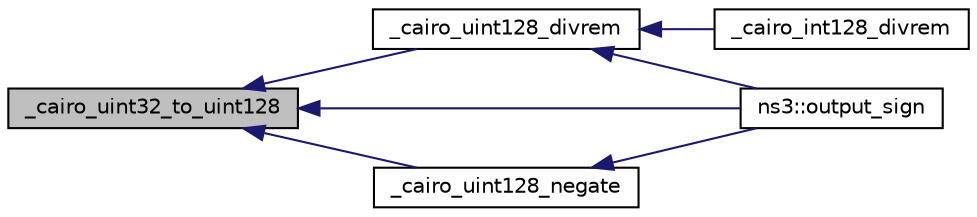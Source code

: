 digraph "_cairo_uint32_to_uint128"
{
  edge [fontname="Helvetica",fontsize="10",labelfontname="Helvetica",labelfontsize="10"];
  node [fontname="Helvetica",fontsize="10",shape=record];
  rankdir="LR";
  Node1 [label="_cairo_uint32_to_uint128",height=0.2,width=0.4,color="black", fillcolor="grey75", style="filled", fontcolor="black"];
  Node1 -> Node2 [dir="back",color="midnightblue",fontsize="10",style="solid"];
  Node2 [label="_cairo_uint128_divrem",height=0.2,width=0.4,color="black", fillcolor="white", style="filled",URL="$d2/d34/cairo-wideint_8c.html#aa5b44959de79561b14816b46060cc926"];
  Node2 -> Node3 [dir="back",color="midnightblue",fontsize="10",style="solid"];
  Node3 [label="_cairo_int128_divrem",height=0.2,width=0.4,color="black", fillcolor="white", style="filled",URL="$d2/d34/cairo-wideint_8c.html#a4c45eec51f48e51ac3d1f592be74b6be"];
  Node2 -> Node4 [dir="back",color="midnightblue",fontsize="10",style="solid"];
  Node4 [label="ns3::output_sign",height=0.2,width=0.4,color="black", fillcolor="white", style="filled",URL="$df/dc6/group__highprec.html#gabc1eadf47a990215c1b0b131d4f52cf9"];
  Node1 -> Node5 [dir="back",color="midnightblue",fontsize="10",style="solid"];
  Node5 [label="_cairo_uint128_negate",height=0.2,width=0.4,color="black", fillcolor="white", style="filled",URL="$d2/d34/cairo-wideint_8c.html#a29e235c40bd5914350b766b5363c69bc"];
  Node5 -> Node4 [dir="back",color="midnightblue",fontsize="10",style="solid"];
  Node1 -> Node4 [dir="back",color="midnightblue",fontsize="10",style="solid"];
}
